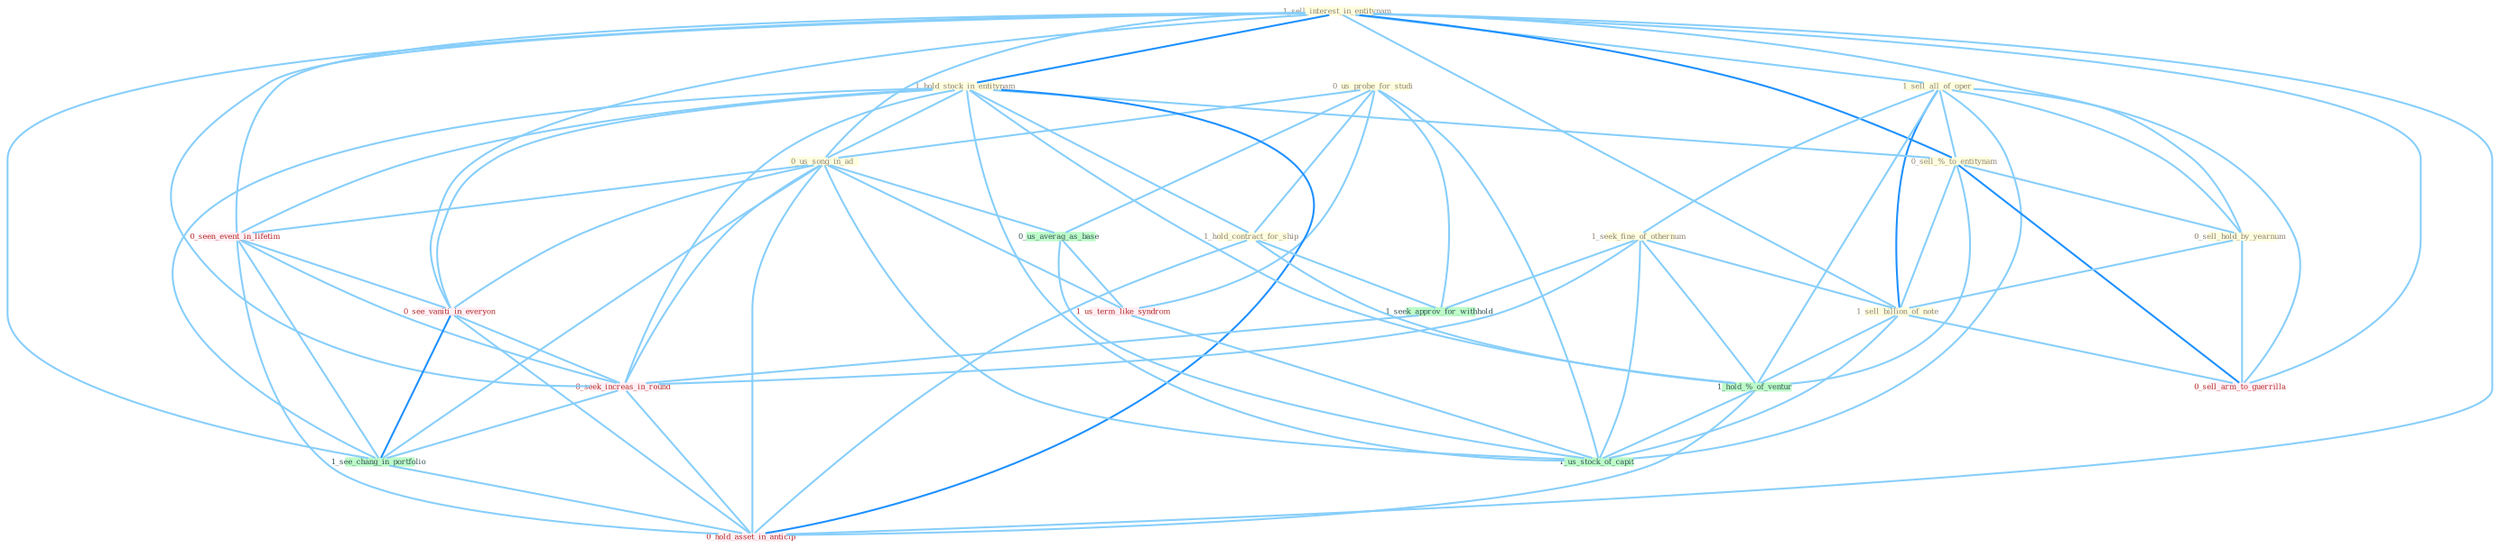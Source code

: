 Graph G{ 
    node
    [shape=polygon,style=filled,width=.5,height=.06,color="#BDFCC9",fixedsize=true,fontsize=4,
    fontcolor="#2f4f4f"];
    {node
    [color="#ffffe0", fontcolor="#8b7d6b"] "0_us_probe_for_studi " "1_sell_interest_in_entitynam " "1_sell_all_of_oper " "1_hold_stock_in_entitynam " "0_sell_%_to_entitynam " "0_sell_hold_by_yearnum " "1_seek_fine_of_othernum " "1_hold_contract_for_ship " "0_us_song_in_ad " "1_sell_billion_of_note "}
{node [color="#fff0f5", fontcolor="#b22222"] "0_seen_event_in_lifetim " "1_us_term_like_syndrom " "0_see_vaniti_in_everyon " "0_sell_arm_to_guerrilla " "0_seek_increas_in_round " "0_hold_asset_in_anticip "}
edge [color="#B0E2FF"];

	"0_us_probe_for_studi " -- "1_hold_contract_for_ship " [w="1", color="#87cefa" ];
	"0_us_probe_for_studi " -- "0_us_song_in_ad " [w="1", color="#87cefa" ];
	"0_us_probe_for_studi " -- "0_us_averag_as_base " [w="1", color="#87cefa" ];
	"0_us_probe_for_studi " -- "1_us_term_like_syndrom " [w="1", color="#87cefa" ];
	"0_us_probe_for_studi " -- "1_seek_approv_for_withhold " [w="1", color="#87cefa" ];
	"0_us_probe_for_studi " -- "1_us_stock_of_capit " [w="1", color="#87cefa" ];
	"1_sell_interest_in_entitynam " -- "1_sell_all_of_oper " [w="1", color="#87cefa" ];
	"1_sell_interest_in_entitynam " -- "1_hold_stock_in_entitynam " [w="2", color="#1e90ff" , len=0.8];
	"1_sell_interest_in_entitynam " -- "0_sell_%_to_entitynam " [w="2", color="#1e90ff" , len=0.8];
	"1_sell_interest_in_entitynam " -- "0_sell_hold_by_yearnum " [w="1", color="#87cefa" ];
	"1_sell_interest_in_entitynam " -- "0_us_song_in_ad " [w="1", color="#87cefa" ];
	"1_sell_interest_in_entitynam " -- "1_sell_billion_of_note " [w="1", color="#87cefa" ];
	"1_sell_interest_in_entitynam " -- "0_seen_event_in_lifetim " [w="1", color="#87cefa" ];
	"1_sell_interest_in_entitynam " -- "0_see_vaniti_in_everyon " [w="1", color="#87cefa" ];
	"1_sell_interest_in_entitynam " -- "0_sell_arm_to_guerrilla " [w="1", color="#87cefa" ];
	"1_sell_interest_in_entitynam " -- "0_seek_increas_in_round " [w="1", color="#87cefa" ];
	"1_sell_interest_in_entitynam " -- "1_see_chang_in_portfolio " [w="1", color="#87cefa" ];
	"1_sell_interest_in_entitynam " -- "0_hold_asset_in_anticip " [w="1", color="#87cefa" ];
	"1_sell_all_of_oper " -- "0_sell_%_to_entitynam " [w="1", color="#87cefa" ];
	"1_sell_all_of_oper " -- "0_sell_hold_by_yearnum " [w="1", color="#87cefa" ];
	"1_sell_all_of_oper " -- "1_seek_fine_of_othernum " [w="1", color="#87cefa" ];
	"1_sell_all_of_oper " -- "1_sell_billion_of_note " [w="2", color="#1e90ff" , len=0.8];
	"1_sell_all_of_oper " -- "1_hold_%_of_ventur " [w="1", color="#87cefa" ];
	"1_sell_all_of_oper " -- "0_sell_arm_to_guerrilla " [w="1", color="#87cefa" ];
	"1_sell_all_of_oper " -- "1_us_stock_of_capit " [w="1", color="#87cefa" ];
	"1_hold_stock_in_entitynam " -- "0_sell_%_to_entitynam " [w="1", color="#87cefa" ];
	"1_hold_stock_in_entitynam " -- "1_hold_contract_for_ship " [w="1", color="#87cefa" ];
	"1_hold_stock_in_entitynam " -- "0_us_song_in_ad " [w="1", color="#87cefa" ];
	"1_hold_stock_in_entitynam " -- "0_seen_event_in_lifetim " [w="1", color="#87cefa" ];
	"1_hold_stock_in_entitynam " -- "1_hold_%_of_ventur " [w="1", color="#87cefa" ];
	"1_hold_stock_in_entitynam " -- "0_see_vaniti_in_everyon " [w="1", color="#87cefa" ];
	"1_hold_stock_in_entitynam " -- "0_seek_increas_in_round " [w="1", color="#87cefa" ];
	"1_hold_stock_in_entitynam " -- "1_us_stock_of_capit " [w="1", color="#87cefa" ];
	"1_hold_stock_in_entitynam " -- "1_see_chang_in_portfolio " [w="1", color="#87cefa" ];
	"1_hold_stock_in_entitynam " -- "0_hold_asset_in_anticip " [w="2", color="#1e90ff" , len=0.8];
	"0_sell_%_to_entitynam " -- "0_sell_hold_by_yearnum " [w="1", color="#87cefa" ];
	"0_sell_%_to_entitynam " -- "1_sell_billion_of_note " [w="1", color="#87cefa" ];
	"0_sell_%_to_entitynam " -- "1_hold_%_of_ventur " [w="1", color="#87cefa" ];
	"0_sell_%_to_entitynam " -- "0_sell_arm_to_guerrilla " [w="2", color="#1e90ff" , len=0.8];
	"0_sell_hold_by_yearnum " -- "1_sell_billion_of_note " [w="1", color="#87cefa" ];
	"0_sell_hold_by_yearnum " -- "0_sell_arm_to_guerrilla " [w="1", color="#87cefa" ];
	"1_seek_fine_of_othernum " -- "1_sell_billion_of_note " [w="1", color="#87cefa" ];
	"1_seek_fine_of_othernum " -- "1_seek_approv_for_withhold " [w="1", color="#87cefa" ];
	"1_seek_fine_of_othernum " -- "1_hold_%_of_ventur " [w="1", color="#87cefa" ];
	"1_seek_fine_of_othernum " -- "0_seek_increas_in_round " [w="1", color="#87cefa" ];
	"1_seek_fine_of_othernum " -- "1_us_stock_of_capit " [w="1", color="#87cefa" ];
	"1_hold_contract_for_ship " -- "1_seek_approv_for_withhold " [w="1", color="#87cefa" ];
	"1_hold_contract_for_ship " -- "1_hold_%_of_ventur " [w="1", color="#87cefa" ];
	"1_hold_contract_for_ship " -- "0_hold_asset_in_anticip " [w="1", color="#87cefa" ];
	"0_us_song_in_ad " -- "0_seen_event_in_lifetim " [w="1", color="#87cefa" ];
	"0_us_song_in_ad " -- "0_us_averag_as_base " [w="1", color="#87cefa" ];
	"0_us_song_in_ad " -- "1_us_term_like_syndrom " [w="1", color="#87cefa" ];
	"0_us_song_in_ad " -- "0_see_vaniti_in_everyon " [w="1", color="#87cefa" ];
	"0_us_song_in_ad " -- "0_seek_increas_in_round " [w="1", color="#87cefa" ];
	"0_us_song_in_ad " -- "1_us_stock_of_capit " [w="1", color="#87cefa" ];
	"0_us_song_in_ad " -- "1_see_chang_in_portfolio " [w="1", color="#87cefa" ];
	"0_us_song_in_ad " -- "0_hold_asset_in_anticip " [w="1", color="#87cefa" ];
	"1_sell_billion_of_note " -- "1_hold_%_of_ventur " [w="1", color="#87cefa" ];
	"1_sell_billion_of_note " -- "0_sell_arm_to_guerrilla " [w="1", color="#87cefa" ];
	"1_sell_billion_of_note " -- "1_us_stock_of_capit " [w="1", color="#87cefa" ];
	"0_seen_event_in_lifetim " -- "0_see_vaniti_in_everyon " [w="1", color="#87cefa" ];
	"0_seen_event_in_lifetim " -- "0_seek_increas_in_round " [w="1", color="#87cefa" ];
	"0_seen_event_in_lifetim " -- "1_see_chang_in_portfolio " [w="1", color="#87cefa" ];
	"0_seen_event_in_lifetim " -- "0_hold_asset_in_anticip " [w="1", color="#87cefa" ];
	"0_us_averag_as_base " -- "1_us_term_like_syndrom " [w="1", color="#87cefa" ];
	"0_us_averag_as_base " -- "1_us_stock_of_capit " [w="1", color="#87cefa" ];
	"1_us_term_like_syndrom " -- "1_us_stock_of_capit " [w="1", color="#87cefa" ];
	"1_seek_approv_for_withhold " -- "0_seek_increas_in_round " [w="1", color="#87cefa" ];
	"1_hold_%_of_ventur " -- "1_us_stock_of_capit " [w="1", color="#87cefa" ];
	"1_hold_%_of_ventur " -- "0_hold_asset_in_anticip " [w="1", color="#87cefa" ];
	"0_see_vaniti_in_everyon " -- "0_seek_increas_in_round " [w="1", color="#87cefa" ];
	"0_see_vaniti_in_everyon " -- "1_see_chang_in_portfolio " [w="2", color="#1e90ff" , len=0.8];
	"0_see_vaniti_in_everyon " -- "0_hold_asset_in_anticip " [w="1", color="#87cefa" ];
	"0_seek_increas_in_round " -- "1_see_chang_in_portfolio " [w="1", color="#87cefa" ];
	"0_seek_increas_in_round " -- "0_hold_asset_in_anticip " [w="1", color="#87cefa" ];
	"1_see_chang_in_portfolio " -- "0_hold_asset_in_anticip " [w="1", color="#87cefa" ];
}